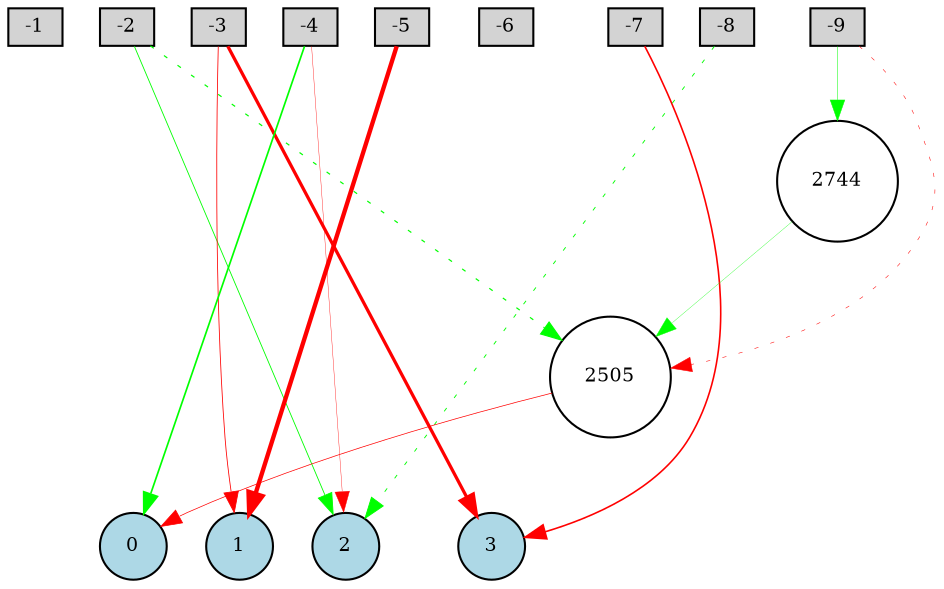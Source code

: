 digraph {
	node [fontsize=9 height=0.2 shape=circle width=0.2]
	subgraph inputs {
		node [shape=box style=filled]
		rank=source
		-1 [fillcolor=lightgray]
		-2 [fillcolor=lightgray]
		-1 -> -2 [style=invis]
		-3 [fillcolor=lightgray]
		-2 -> -3 [style=invis]
		-4 [fillcolor=lightgray]
		-3 -> -4 [style=invis]
		-5 [fillcolor=lightgray]
		-4 -> -5 [style=invis]
		-6 [fillcolor=lightgray]
		-5 -> -6 [style=invis]
		-7 [fillcolor=lightgray]
		-6 -> -7 [style=invis]
		-8 [fillcolor=lightgray]
		-7 -> -8 [style=invis]
		-9 [fillcolor=lightgray]
		-8 -> -9 [style=invis]
	}
	subgraph outputs {
		node [style=filled]
		rank=sink
		0 [fillcolor=lightblue fontsize=9 height=0.2 shape=circle width=0.2]
		1 [fillcolor=lightblue fontsize=9 height=0.2 shape=circle width=0.2]
		0 -> 1 [style=invis]
		2 [fillcolor=lightblue fontsize=9 height=0.2 shape=circle width=0.2]
		1 -> 2 [style=invis]
		3 [fillcolor=lightblue fontsize=9 height=0.2 shape=circle width=0.2]
		2 -> 3 [style=invis]
	}
	2505 [fillcolor=white style=filled]
	2744 [fillcolor=white style=filled]
	-4 -> 0 [color=green penwidth=0.8120616225047153 style=solid]
	-5 -> 1 [color=red penwidth=2.08882391263864 style=solid]
	-3 -> 3 [color=red penwidth=1.556574618294068 style=solid]
	-2 -> 2 [color=green penwidth=0.4168962019110204 style=solid]
	-3 -> 1 [color=red penwidth=0.3911191701619947 style=solid]
	-7 -> 3 [color=red penwidth=0.7741922721217706 style=solid]
	-4 -> 2 [color=red penwidth=0.18037371407461394 style=solid]
	-9 -> 2505 [color=red penwidth=0.2537869591460804 style=dotted]
	2505 -> 0 [color=red penwidth=0.3397460412850075 style=solid]
	-2 -> 2505 [color=green penwidth=0.5731614755999035 style=dotted]
	-8 -> 2 [color=green penwidth=0.43567678664579657 style=dotted]
	-9 -> 2744 [color=green penwidth=0.2351230477944854 style=solid]
	2744 -> 2505 [color=green penwidth=0.1516165241124377 style=solid]
}
